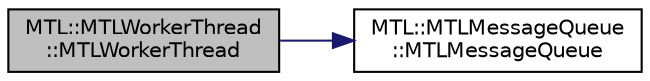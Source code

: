 digraph "MTL::MTLWorkerThread::MTLWorkerThread"
{
 // LATEX_PDF_SIZE
  edge [fontname="Helvetica",fontsize="10",labelfontname="Helvetica",labelfontsize="10"];
  node [fontname="Helvetica",fontsize="10",shape=record];
  rankdir="LR";
  Node1 [label="MTL::MTLWorkerThread\l::MTLWorkerThread",height=0.2,width=0.4,color="black", fillcolor="grey75", style="filled", fontcolor="black",tooltip="Construct a new MTLWorkerThread object."];
  Node1 -> Node2 [color="midnightblue",fontsize="10",style="solid",fontname="Helvetica"];
  Node2 [label="MTL::MTLMessageQueue\l::MTLMessageQueue",height=0.2,width=0.4,color="black", fillcolor="white", style="filled",URL="$d4/d50/classMTL_1_1MTLMessageQueue.html#a99546fa52ff05ea01cc6ca46dfa61106",tooltip="Construct a new MTLMessageQueue object."];
}
